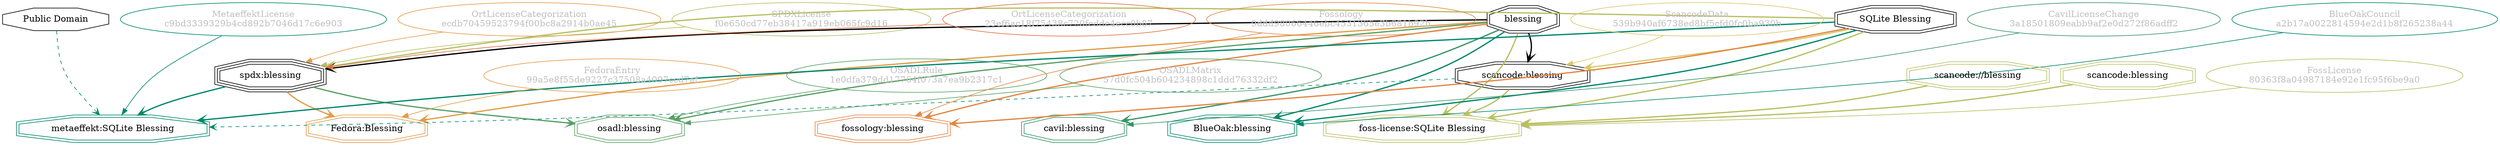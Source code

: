 strict digraph {
    node [shape=box];
    graph [splines=curved];
    4480 [label="SPDXLicense\nf0e650cd77eb38417a919eb065fc9d16"
         ,fontcolor=gray
         ,color="#b8bf62"
         ,fillcolor="beige;1"
         ,shape=ellipse];
    4481 [label="spdx:blessing"
         ,shape=tripleoctagon];
    4482 [label=blessing
         ,shape=doubleoctagon];
    4483 [label="SQLite Blessing"
         ,shape=doubleoctagon];
    6040 [label="FedoraEntry\n99a5e8f55de9227c37508a4097ccd7af"
         ,fontcolor=gray
         ,color="#e09d4b"
         ,fillcolor="beige;1"
         ,shape=ellipse];
    6041 [label="Fedora:Blessing"
         ,color="#e09d4b"
         ,shape=doubleoctagon];
    7208 [label="Public Domain"
         ,shape=octagon];
    9064 [label="BlueOakCouncil\na2b17a0022814594e2d1b8f265238a44"
         ,fontcolor=gray
         ,color="#00876c"
         ,fillcolor="beige;1"
         ,shape=ellipse];
    9065 [label="BlueOak:blessing"
         ,color="#00876c"
         ,shape=doubleoctagon];
    9760 [label="OSADLRule\n1e0dfa379dd17764f073a7ea9b2317c1"
         ,fontcolor=gray
         ,color="#58a066"
         ,fillcolor="beige;1"
         ,shape=ellipse];
    9761 [label="osadl:blessing"
         ,color="#58a066"
         ,shape=doubleoctagon];
    9804 [label="OSADLMatrix\n57d0fc504b604234898c1ddd76332df2"
         ,fontcolor=gray
         ,color="#58a066"
         ,fillcolor="beige;1"
         ,shape=ellipse];
    12426 [label="ScancodeData\n539b940af6738ed8bf5cfd0fc0ba930b"
          ,fontcolor=gray
          ,color="#dac767"
          ,fillcolor="beige;1"
          ,shape=ellipse];
    12427 [label="scancode:blessing"
          ,shape=doubleoctagon];
    28030 [label="Fossology\n9ddd98066446ebc4531365e3b681b92b"
          ,fontcolor=gray
          ,color="#e18745"
          ,fillcolor="beige;1"
          ,shape=ellipse];
    28031 [label="fossology:blessing"
          ,color="#e18745"
          ,shape=doubleoctagon];
    35279 [label="OrtLicenseCategorization\n23ef6ac18f75438c720fedde4ecc0b87"
          ,fontcolor=gray
          ,color="#e06f45"
          ,fillcolor="beige;1"
          ,shape=ellipse];
    36280 [label="OrtLicenseCategorization\necdb70459523794f00bc8a2914b0ae45"
          ,fontcolor=gray
          ,color="#e09d4b"
          ,fillcolor="beige;1"
          ,shape=ellipse];
    36434 [label="CavilLicenseChange\n3a18501809eabb9af2e0d272f86adff2"
          ,fontcolor=gray
          ,color="#379469"
          ,fillcolor="beige;1"
          ,shape=ellipse];
    36435 [label="cavil:blessing"
          ,color="#379469"
          ,shape=doubleoctagon];
    48269 [label="MetaeffektLicense\nc9bd3339329b4cd892b7046d17c6e903"
          ,fontcolor=gray
          ,color="#00876c"
          ,fillcolor="beige;1"
          ,shape=ellipse];
    48270 [label="metaeffekt:SQLite Blessing"
          ,color="#00876c"
          ,shape=doubleoctagon];
    50897 [label="FossLicense\n80363f8a04987184e92e1fc95f6be9a0"
          ,fontcolor=gray
          ,color="#b8bf62"
          ,fillcolor="beige;1"
          ,shape=ellipse];
    50898 [label="foss-license:SQLite Blessing"
          ,color="#b8bf62"
          ,shape=doubleoctagon];
    50899 [label="scancode://blessing"
          ,color="#b8bf62"
          ,shape=doubleoctagon];
    50900 [label="scancode:blessing"
          ,color="#b8bf62"
          ,shape=doubleoctagon];
    4480 -> 4481 [weight=0.5
                 ,color="#b8bf62"];
    4481 -> 6041 [style=bold
                 ,arrowhead=vee
                 ,weight=0.7
                 ,color="#e09d4b"];
    4481 -> 9761 [style=bold
                 ,arrowhead=vee
                 ,weight=0.7
                 ,color="#58a066"];
    4481 -> 48270 [style=bold
                  ,arrowhead=vee
                  ,weight=0.7
                  ,color="#00876c"];
    4482 -> 4481 [style=bold
                 ,arrowhead=vee
                 ,weight=0.7];
    4482 -> 6041 [style=bold
                 ,arrowhead=vee
                 ,weight=0.7
                 ,color="#e09d4b"];
    4482 -> 9065 [style=bold
                 ,arrowhead=vee
                 ,weight=0.7
                 ,color="#00876c"];
    4482 -> 9761 [style=bold
                 ,arrowhead=vee
                 ,weight=0.7
                 ,color="#58a066"];
    4482 -> 12427 [style=bold
                  ,arrowhead=vee
                  ,weight=0.7];
    4482 -> 28031 [style=bold
                  ,arrowhead=vee
                  ,weight=0.7
                  ,color="#e18745"];
    4482 -> 36435 [style=bold
                  ,arrowhead=vee
                  ,weight=0.7
                  ,color="#379469"];
    4482 -> 36435 [style=bold
                  ,arrowhead=vee
                  ,weight=0.7
                  ,color="#379469"];
    4482 -> 50898 [style=bold
                  ,arrowhead=vee
                  ,weight=0.7
                  ,color="#b8bf62"];
    4483 -> 4481 [style=bold
                 ,arrowhead=vee
                 ,weight=0.7
                 ,color="#b8bf62"];
    4483 -> 9065 [style=bold
                 ,arrowhead=vee
                 ,weight=0.7
                 ,color="#00876c"];
    4483 -> 12427 [style=bold
                  ,arrowhead=vee
                  ,weight=0.7
                  ,color="#dac767"];
    4483 -> 28031 [style=bold
                  ,arrowhead=vee
                  ,weight=0.7
                  ,color="#e18745"];
    4483 -> 48270 [style=bold
                  ,arrowhead=vee
                  ,weight=0.7
                  ,color="#00876c"];
    4483 -> 48270 [style=bold
                  ,arrowhead=vee
                  ,weight=0.7
                  ,color="#00876c"];
    4483 -> 50898 [style=bold
                  ,arrowhead=vee
                  ,weight=0.7
                  ,color="#b8bf62"];
    6040 -> 6041 [weight=0.5
                 ,color="#e09d4b"];
    7208 -> 48270 [style=dashed
                  ,arrowhead=vee
                  ,weight=0.5
                  ,color="#00876c"];
    9064 -> 9065 [weight=0.5
                 ,color="#00876c"];
    9760 -> 9761 [weight=0.5
                 ,color="#58a066"];
    9804 -> 9761 [weight=0.5
                 ,color="#58a066"];
    12426 -> 12427 [weight=0.5
                   ,color="#dac767"];
    12427 -> 48270 [style=dashed
                   ,arrowhead=vee
                   ,weight=0.5
                   ,color="#00876c"];
    12427 -> 50898 [style=bold
                   ,arrowhead=vee
                   ,weight=0.7
                   ,color="#b8bf62"];
    28030 -> 28031 [weight=0.5
                   ,color="#e18745"];
    35279 -> 4481 [weight=0.5
                  ,color="#e06f45"];
    36280 -> 4481 [weight=0.5
                  ,color="#e09d4b"];
    36434 -> 36435 [weight=0.5
                   ,color="#379469"];
    48269 -> 48270 [weight=0.5
                   ,color="#00876c"];
    50897 -> 50898 [weight=0.5
                   ,color="#b8bf62"];
    50899 -> 50898 [style=bold
                   ,arrowhead=vee
                   ,weight=0.7
                   ,color="#b8bf62"];
    50900 -> 50898 [style=bold
                   ,arrowhead=vee
                   ,weight=0.7
                   ,color="#b8bf62"];
}
